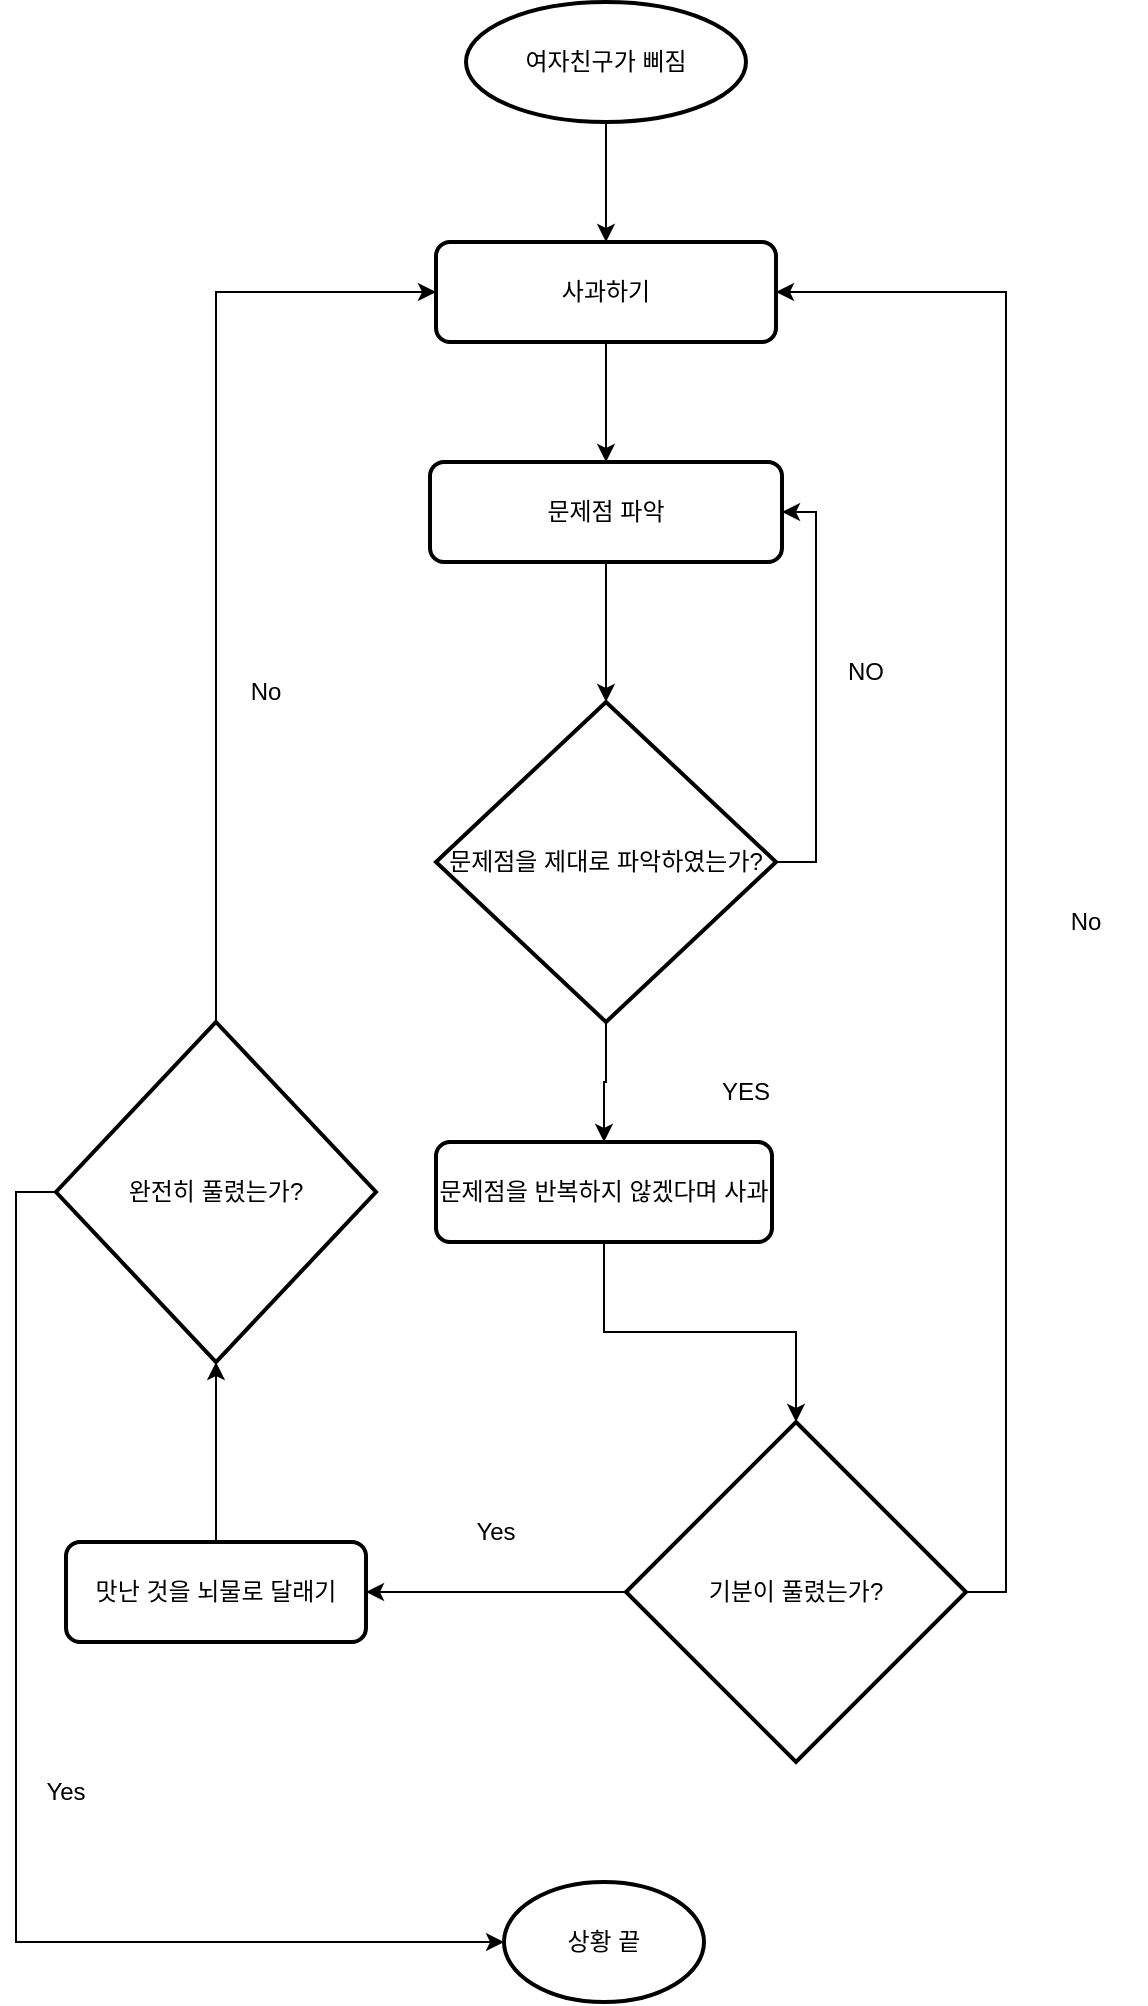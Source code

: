 <mxfile version="28.2.3">
  <diagram name="페이지-1" id="ViazSTqoB_5mIUEUiT7P">
    <mxGraphModel dx="946" dy="545" grid="1" gridSize="10" guides="1" tooltips="1" connect="1" arrows="1" fold="1" page="1" pageScale="1" pageWidth="827" pageHeight="1169" math="0" shadow="0">
      <root>
        <mxCell id="0" />
        <mxCell id="1" parent="0" />
        <mxCell id="7_0cER-q0BNUgjpGA9av-7" style="edgeStyle=orthogonalEdgeStyle;rounded=0;orthogonalLoop=1;jettySize=auto;html=1;exitX=0.5;exitY=1;exitDx=0;exitDy=0;exitPerimeter=0;" parent="1" source="7_0cER-q0BNUgjpGA9av-1" target="7_0cER-q0BNUgjpGA9av-6" edge="1">
          <mxGeometry relative="1" as="geometry" />
        </mxCell>
        <mxCell id="7_0cER-q0BNUgjpGA9av-1" value="여자친구가 삐짐" style="strokeWidth=2;html=1;shape=mxgraph.flowchart.start_1;whiteSpace=wrap;" parent="1" vertex="1">
          <mxGeometry x="270" y="110" width="140" height="60" as="geometry" />
        </mxCell>
        <mxCell id="7_0cER-q0BNUgjpGA9av-3" value="문제점 파악" style="rounded=1;whiteSpace=wrap;html=1;absoluteArcSize=1;arcSize=14;strokeWidth=2;" parent="1" vertex="1">
          <mxGeometry x="252" y="340" width="176" height="50" as="geometry" />
        </mxCell>
        <mxCell id="7_0cER-q0BNUgjpGA9av-10" style="edgeStyle=orthogonalEdgeStyle;rounded=0;orthogonalLoop=1;jettySize=auto;html=1;exitX=1;exitY=0.5;exitDx=0;exitDy=0;exitPerimeter=0;entryX=1;entryY=0.5;entryDx=0;entryDy=0;" parent="1" source="7_0cER-q0BNUgjpGA9av-5" target="7_0cER-q0BNUgjpGA9av-3" edge="1">
          <mxGeometry relative="1" as="geometry" />
        </mxCell>
        <mxCell id="7_0cER-q0BNUgjpGA9av-14" style="edgeStyle=orthogonalEdgeStyle;rounded=0;orthogonalLoop=1;jettySize=auto;html=1;exitX=0.5;exitY=1;exitDx=0;exitDy=0;exitPerimeter=0;entryX=0.5;entryY=0;entryDx=0;entryDy=0;" parent="1" source="7_0cER-q0BNUgjpGA9av-5" target="7_0cER-q0BNUgjpGA9av-13" edge="1">
          <mxGeometry relative="1" as="geometry" />
        </mxCell>
        <mxCell id="7_0cER-q0BNUgjpGA9av-5" value="문제점을 제대로 파악하였는가?" style="strokeWidth=2;html=1;shape=mxgraph.flowchart.decision;whiteSpace=wrap;" parent="1" vertex="1">
          <mxGeometry x="255" y="460" width="170" height="160" as="geometry" />
        </mxCell>
        <mxCell id="7_0cER-q0BNUgjpGA9av-8" style="edgeStyle=orthogonalEdgeStyle;rounded=0;orthogonalLoop=1;jettySize=auto;html=1;exitX=0.5;exitY=1;exitDx=0;exitDy=0;entryX=0.5;entryY=0;entryDx=0;entryDy=0;" parent="1" source="7_0cER-q0BNUgjpGA9av-6" target="7_0cER-q0BNUgjpGA9av-3" edge="1">
          <mxGeometry relative="1" as="geometry" />
        </mxCell>
        <mxCell id="7_0cER-q0BNUgjpGA9av-6" value="사과하기" style="rounded=1;whiteSpace=wrap;html=1;absoluteArcSize=1;arcSize=14;strokeWidth=2;" parent="1" vertex="1">
          <mxGeometry x="255" y="230" width="170" height="50" as="geometry" />
        </mxCell>
        <mxCell id="7_0cER-q0BNUgjpGA9av-9" style="edgeStyle=orthogonalEdgeStyle;rounded=0;orthogonalLoop=1;jettySize=auto;html=1;exitX=0.5;exitY=1;exitDx=0;exitDy=0;entryX=0.5;entryY=0;entryDx=0;entryDy=0;entryPerimeter=0;" parent="1" source="7_0cER-q0BNUgjpGA9av-3" target="7_0cER-q0BNUgjpGA9av-5" edge="1">
          <mxGeometry relative="1" as="geometry" />
        </mxCell>
        <mxCell id="7_0cER-q0BNUgjpGA9av-11" value="NO" style="text;html=1;align=center;verticalAlign=middle;whiteSpace=wrap;rounded=0;" parent="1" vertex="1">
          <mxGeometry x="440" y="430" width="60" height="30" as="geometry" />
        </mxCell>
        <mxCell id="7_0cER-q0BNUgjpGA9av-12" value="YES" style="text;html=1;align=center;verticalAlign=middle;whiteSpace=wrap;rounded=0;" parent="1" vertex="1">
          <mxGeometry x="380" y="640" width="60" height="30" as="geometry" />
        </mxCell>
        <mxCell id="7_0cER-q0BNUgjpGA9av-13" value="문제점을 반복하지 않겠다며 사과" style="rounded=1;whiteSpace=wrap;html=1;absoluteArcSize=1;arcSize=14;strokeWidth=2;" parent="1" vertex="1">
          <mxGeometry x="255" y="680" width="168" height="50" as="geometry" />
        </mxCell>
        <mxCell id="7_0cER-q0BNUgjpGA9av-17" style="edgeStyle=orthogonalEdgeStyle;rounded=0;orthogonalLoop=1;jettySize=auto;html=1;exitX=1;exitY=0.5;exitDx=0;exitDy=0;exitPerimeter=0;entryX=1;entryY=0.5;entryDx=0;entryDy=0;" parent="1" source="7_0cER-q0BNUgjpGA9av-15" target="7_0cER-q0BNUgjpGA9av-6" edge="1">
          <mxGeometry relative="1" as="geometry" />
        </mxCell>
        <mxCell id="7_0cER-q0BNUgjpGA9av-20" style="edgeStyle=orthogonalEdgeStyle;rounded=0;orthogonalLoop=1;jettySize=auto;html=1;exitX=0;exitY=0.5;exitDx=0;exitDy=0;exitPerimeter=0;entryX=1;entryY=0.5;entryDx=0;entryDy=0;" parent="1" source="7_0cER-q0BNUgjpGA9av-15" target="7_0cER-q0BNUgjpGA9av-19" edge="1">
          <mxGeometry relative="1" as="geometry" />
        </mxCell>
        <mxCell id="7_0cER-q0BNUgjpGA9av-15" value="기분이 풀렸는가?" style="strokeWidth=2;html=1;shape=mxgraph.flowchart.decision;whiteSpace=wrap;" parent="1" vertex="1">
          <mxGeometry x="350" y="820" width="170" height="170" as="geometry" />
        </mxCell>
        <mxCell id="7_0cER-q0BNUgjpGA9av-16" style="edgeStyle=orthogonalEdgeStyle;rounded=0;orthogonalLoop=1;jettySize=auto;html=1;exitX=0.5;exitY=1;exitDx=0;exitDy=0;entryX=0.5;entryY=0;entryDx=0;entryDy=0;entryPerimeter=0;" parent="1" source="7_0cER-q0BNUgjpGA9av-13" target="7_0cER-q0BNUgjpGA9av-15" edge="1">
          <mxGeometry relative="1" as="geometry" />
        </mxCell>
        <mxCell id="7_0cER-q0BNUgjpGA9av-18" value="No" style="text;html=1;align=center;verticalAlign=middle;whiteSpace=wrap;rounded=0;" parent="1" vertex="1">
          <mxGeometry x="550" y="555" width="60" height="30" as="geometry" />
        </mxCell>
        <mxCell id="7_0cER-q0BNUgjpGA9av-19" value="맛난 것을 뇌물로 달래기" style="rounded=1;whiteSpace=wrap;html=1;absoluteArcSize=1;arcSize=14;strokeWidth=2;" parent="1" vertex="1">
          <mxGeometry x="70" y="880" width="150" height="50" as="geometry" />
        </mxCell>
        <mxCell id="7_0cER-q0BNUgjpGA9av-23" style="edgeStyle=orthogonalEdgeStyle;rounded=0;orthogonalLoop=1;jettySize=auto;html=1;exitX=0.5;exitY=0;exitDx=0;exitDy=0;exitPerimeter=0;entryX=0;entryY=0.5;entryDx=0;entryDy=0;" parent="1" source="7_0cER-q0BNUgjpGA9av-21" target="7_0cER-q0BNUgjpGA9av-6" edge="1">
          <mxGeometry relative="1" as="geometry" />
        </mxCell>
        <mxCell id="7_0cER-q0BNUgjpGA9av-21" value="완전히 풀렸는가?" style="strokeWidth=2;html=1;shape=mxgraph.flowchart.decision;whiteSpace=wrap;" parent="1" vertex="1">
          <mxGeometry x="65" y="620" width="160" height="170" as="geometry" />
        </mxCell>
        <mxCell id="7_0cER-q0BNUgjpGA9av-22" style="edgeStyle=orthogonalEdgeStyle;rounded=0;orthogonalLoop=1;jettySize=auto;html=1;exitX=0.5;exitY=0;exitDx=0;exitDy=0;entryX=0.5;entryY=1;entryDx=0;entryDy=0;entryPerimeter=0;" parent="1" source="7_0cER-q0BNUgjpGA9av-19" target="7_0cER-q0BNUgjpGA9av-21" edge="1">
          <mxGeometry relative="1" as="geometry" />
        </mxCell>
        <mxCell id="7_0cER-q0BNUgjpGA9av-24" value="No" style="text;html=1;align=center;verticalAlign=middle;whiteSpace=wrap;rounded=0;" parent="1" vertex="1">
          <mxGeometry x="140" y="440" width="60" height="30" as="geometry" />
        </mxCell>
        <mxCell id="7_0cER-q0BNUgjpGA9av-26" value="상황 끝" style="strokeWidth=2;html=1;shape=mxgraph.flowchart.start_1;whiteSpace=wrap;" parent="1" vertex="1">
          <mxGeometry x="289" y="1050" width="100" height="60" as="geometry" />
        </mxCell>
        <mxCell id="7_0cER-q0BNUgjpGA9av-27" style="edgeStyle=orthogonalEdgeStyle;rounded=0;orthogonalLoop=1;jettySize=auto;html=1;exitX=0;exitY=0.5;exitDx=0;exitDy=0;exitPerimeter=0;entryX=0;entryY=0.5;entryDx=0;entryDy=0;entryPerimeter=0;" parent="1" source="7_0cER-q0BNUgjpGA9av-21" target="7_0cER-q0BNUgjpGA9av-26" edge="1">
          <mxGeometry relative="1" as="geometry" />
        </mxCell>
        <mxCell id="7_0cER-q0BNUgjpGA9av-28" value="Yes" style="text;html=1;align=center;verticalAlign=middle;whiteSpace=wrap;rounded=0;" parent="1" vertex="1">
          <mxGeometry x="40" y="990" width="60" height="30" as="geometry" />
        </mxCell>
        <mxCell id="hdM-tNhBcpJ9WktnT5hg-1" value="Yes" style="text;html=1;align=center;verticalAlign=middle;whiteSpace=wrap;rounded=0;" vertex="1" parent="1">
          <mxGeometry x="255" y="860" width="60" height="30" as="geometry" />
        </mxCell>
      </root>
    </mxGraphModel>
  </diagram>
</mxfile>
